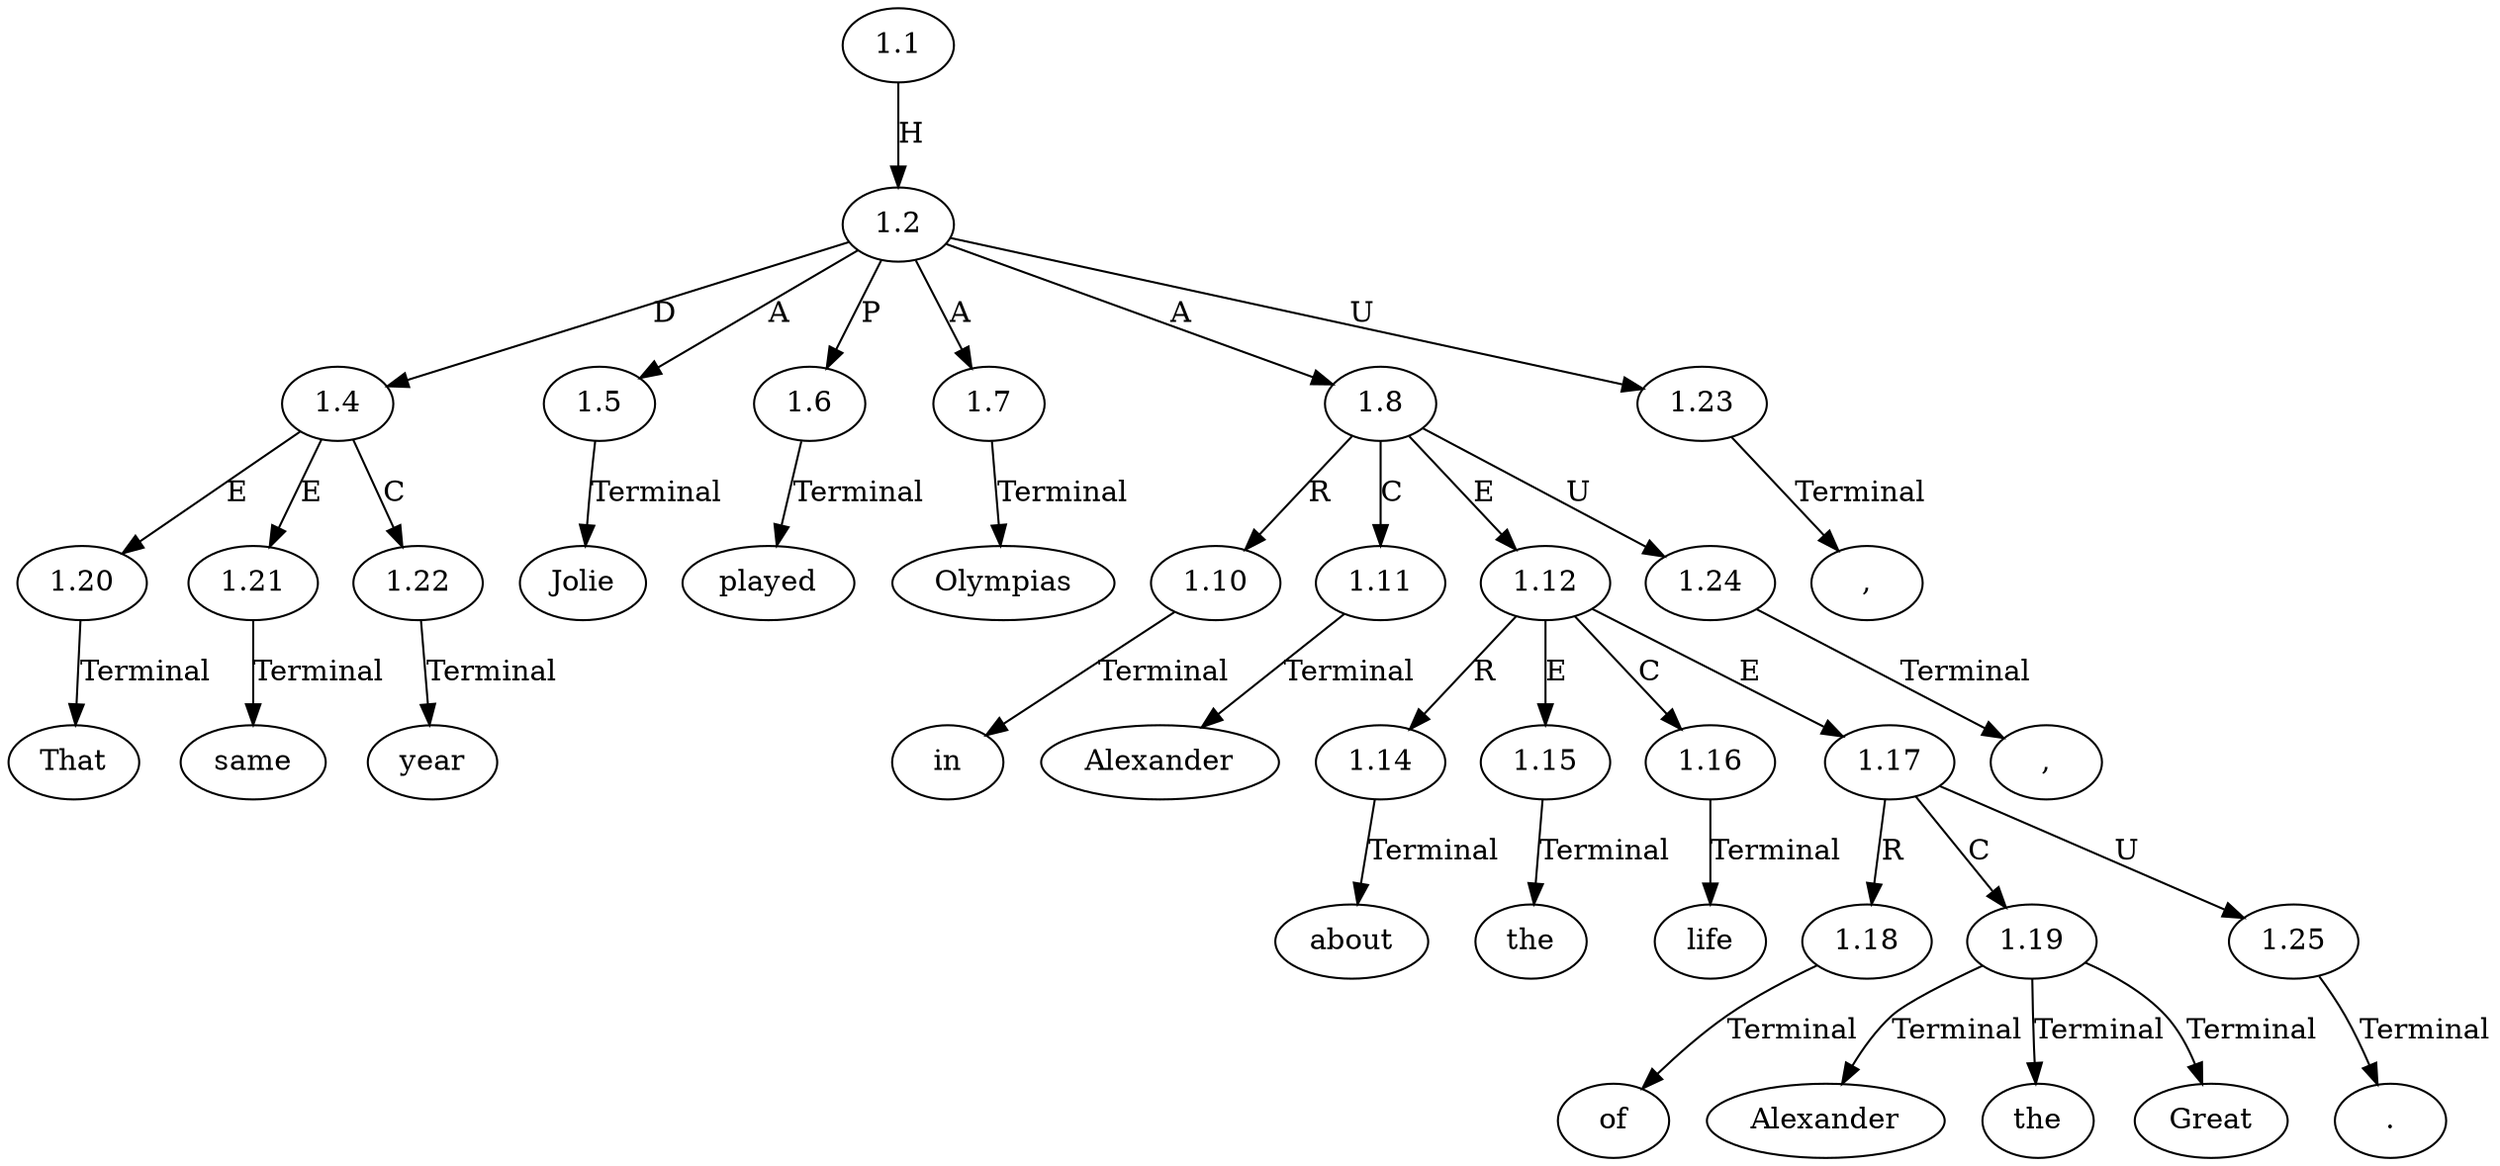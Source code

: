 // Graph
digraph {
	0.1 [label=That ordering=out]
	0.10 [label="," ordering=out]
	0.11 [label=about ordering=out]
	0.12 [label=the ordering=out]
	0.13 [label=life ordering=out]
	0.14 [label=of ordering=out]
	0.15 [label=Alexander ordering=out]
	0.16 [label=the ordering=out]
	0.17 [label=Great ordering=out]
	0.18 [label="." ordering=out]
	0.2 [label=same ordering=out]
	0.3 [label=year ordering=out]
	0.4 [label="," ordering=out]
	0.5 [label=Jolie ordering=out]
	0.6 [label=played ordering=out]
	0.7 [label=Olympias ordering=out]
	0.8 [label=in ordering=out]
	0.9 [label=Alexander ordering=out]
	1.1 [label=1.1 ordering=out]
	1.2 [label=1.2 ordering=out]
	1.4 [label=1.4 ordering=out]
	1.5 [label=1.5 ordering=out]
	1.6 [label=1.6 ordering=out]
	1.7 [label=1.7 ordering=out]
	1.8 [label=1.8 ordering=out]
	1.10 [label=1.10 ordering=out]
	1.11 [label=1.11 ordering=out]
	1.12 [label=1.12 ordering=out]
	1.14 [label=1.14 ordering=out]
	1.15 [label=1.15 ordering=out]
	1.16 [label=1.16 ordering=out]
	1.17 [label=1.17 ordering=out]
	1.18 [label=1.18 ordering=out]
	1.19 [label=1.19 ordering=out]
	1.20 [label=1.20 ordering=out]
	1.21 [label=1.21 ordering=out]
	1.22 [label=1.22 ordering=out]
	1.23 [label=1.23 ordering=out]
	1.24 [label=1.24 ordering=out]
	1.25 [label=1.25 ordering=out]
	1.1 -> 1.2 [label=H ordering=out]
	1.2 -> 1.4 [label=D ordering=out]
	1.2 -> 1.5 [label=A ordering=out]
	1.2 -> 1.6 [label=P ordering=out]
	1.2 -> 1.7 [label=A ordering=out]
	1.2 -> 1.8 [label=A ordering=out]
	1.2 -> 1.23 [label=U ordering=out]
	1.4 -> 1.20 [label=E ordering=out]
	1.4 -> 1.21 [label=E ordering=out]
	1.4 -> 1.22 [label=C ordering=out]
	1.5 -> 0.5 [label=Terminal ordering=out]
	1.6 -> 0.6 [label=Terminal ordering=out]
	1.7 -> 0.7 [label=Terminal ordering=out]
	1.8 -> 1.10 [label=R ordering=out]
	1.8 -> 1.11 [label=C ordering=out]
	1.8 -> 1.12 [label=E ordering=out]
	1.8 -> 1.24 [label=U ordering=out]
	1.10 -> 0.8 [label=Terminal ordering=out]
	1.11 -> 0.9 [label=Terminal ordering=out]
	1.12 -> 1.14 [label=R ordering=out]
	1.12 -> 1.15 [label=E ordering=out]
	1.12 -> 1.16 [label=C ordering=out]
	1.12 -> 1.17 [label=E ordering=out]
	1.14 -> 0.11 [label=Terminal ordering=out]
	1.15 -> 0.12 [label=Terminal ordering=out]
	1.16 -> 0.13 [label=Terminal ordering=out]
	1.17 -> 1.18 [label=R ordering=out]
	1.17 -> 1.19 [label=C ordering=out]
	1.17 -> 1.25 [label=U ordering=out]
	1.18 -> 0.14 [label=Terminal ordering=out]
	1.19 -> 0.15 [label=Terminal ordering=out]
	1.19 -> 0.16 [label=Terminal ordering=out]
	1.19 -> 0.17 [label=Terminal ordering=out]
	1.20 -> 0.1 [label=Terminal ordering=out]
	1.21 -> 0.2 [label=Terminal ordering=out]
	1.22 -> 0.3 [label=Terminal ordering=out]
	1.23 -> 0.4 [label=Terminal ordering=out]
	1.24 -> 0.10 [label=Terminal ordering=out]
	1.25 -> 0.18 [label=Terminal ordering=out]
}
